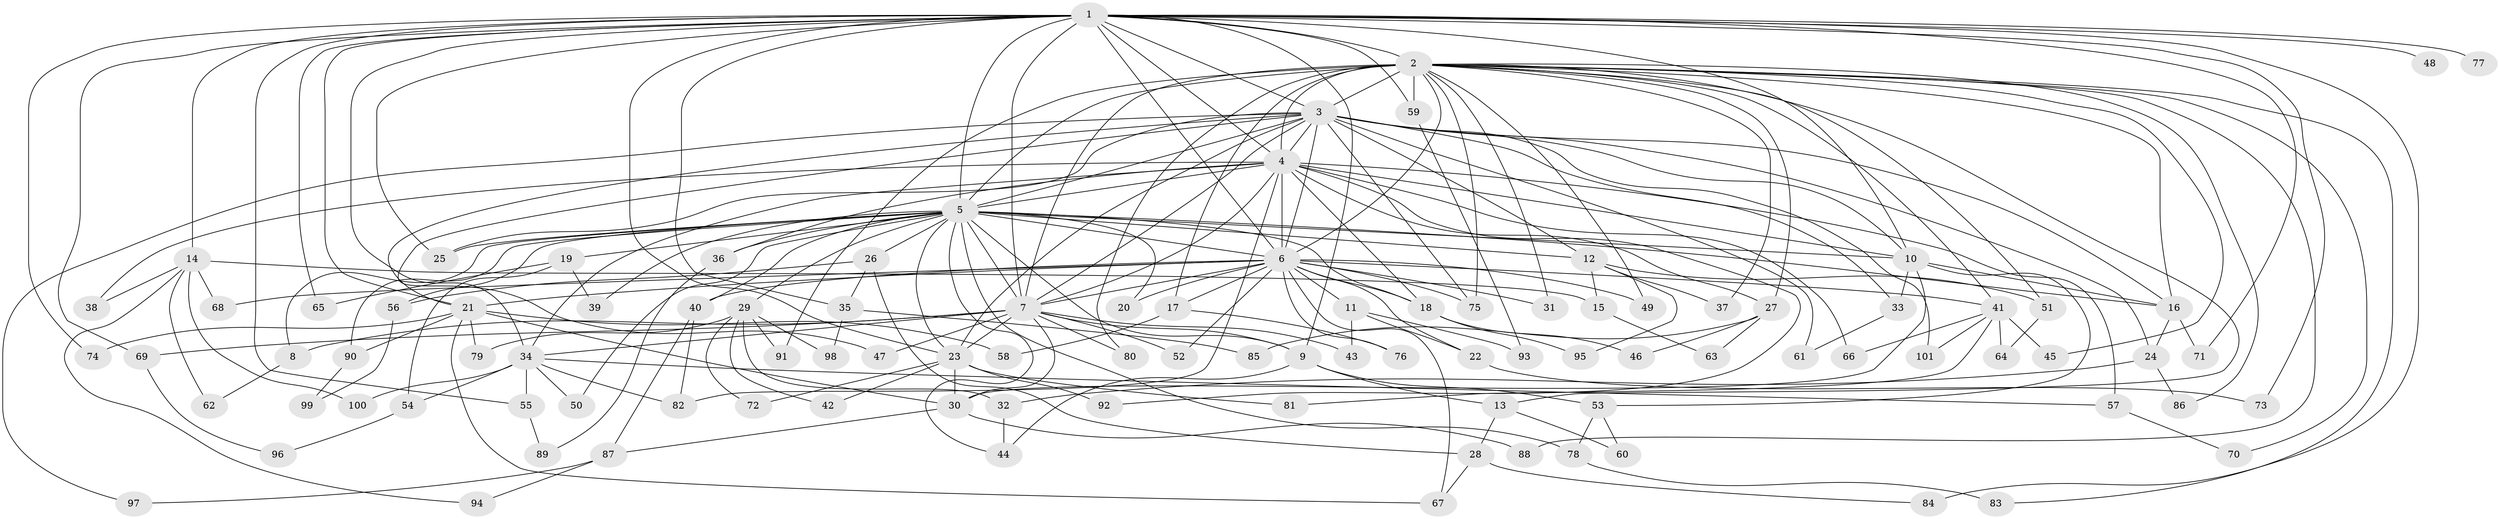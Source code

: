 // original degree distribution, {23: 0.006944444444444444, 16: 0.013888888888888888, 25: 0.006944444444444444, 15: 0.006944444444444444, 29: 0.006944444444444444, 32: 0.006944444444444444, 22: 0.006944444444444444, 24: 0.006944444444444444, 21: 0.006944444444444444, 10: 0.006944444444444444, 3: 0.1875, 4: 0.09722222222222222, 6: 0.027777777777777776, 5: 0.04861111111111111, 2: 0.5208333333333334, 8: 0.034722222222222224, 7: 0.006944444444444444}
// Generated by graph-tools (version 1.1) at 2025/49/03/04/25 22:49:52]
// undirected, 101 vertices, 219 edges
graph export_dot {
  node [color=gray90,style=filled];
  1;
  2;
  3;
  4;
  5;
  6;
  7;
  8;
  9;
  10;
  11;
  12;
  13;
  14;
  15;
  16;
  17;
  18;
  19;
  20;
  21;
  22;
  23;
  24;
  25;
  26;
  27;
  28;
  29;
  30;
  31;
  32;
  33;
  34;
  35;
  36;
  37;
  38;
  39;
  40;
  41;
  42;
  43;
  44;
  45;
  46;
  47;
  48;
  49;
  50;
  51;
  52;
  53;
  54;
  55;
  56;
  57;
  58;
  59;
  60;
  61;
  62;
  63;
  64;
  65;
  66;
  67;
  68;
  69;
  70;
  71;
  72;
  73;
  74;
  75;
  76;
  77;
  78;
  79;
  80;
  81;
  82;
  83;
  84;
  85;
  86;
  87;
  88;
  89;
  90;
  91;
  92;
  93;
  94;
  95;
  96;
  97;
  98;
  99;
  100;
  101;
  1 -- 2 [weight=4.0];
  1 -- 3 [weight=3.0];
  1 -- 4 [weight=4.0];
  1 -- 5 [weight=4.0];
  1 -- 6 [weight=2.0];
  1 -- 7 [weight=2.0];
  1 -- 9 [weight=1.0];
  1 -- 10 [weight=1.0];
  1 -- 14 [weight=2.0];
  1 -- 21 [weight=1.0];
  1 -- 23 [weight=1.0];
  1 -- 25 [weight=1.0];
  1 -- 34 [weight=1.0];
  1 -- 35 [weight=1.0];
  1 -- 48 [weight=2.0];
  1 -- 55 [weight=1.0];
  1 -- 59 [weight=1.0];
  1 -- 65 [weight=1.0];
  1 -- 69 [weight=1.0];
  1 -- 71 [weight=1.0];
  1 -- 73 [weight=1.0];
  1 -- 74 [weight=1.0];
  1 -- 77 [weight=2.0];
  1 -- 84 [weight=1.0];
  2 -- 3 [weight=2.0];
  2 -- 4 [weight=4.0];
  2 -- 5 [weight=3.0];
  2 -- 6 [weight=2.0];
  2 -- 7 [weight=3.0];
  2 -- 13 [weight=1.0];
  2 -- 16 [weight=1.0];
  2 -- 17 [weight=1.0];
  2 -- 27 [weight=1.0];
  2 -- 31 [weight=1.0];
  2 -- 37 [weight=1.0];
  2 -- 41 [weight=1.0];
  2 -- 45 [weight=1.0];
  2 -- 49 [weight=1.0];
  2 -- 51 [weight=1.0];
  2 -- 59 [weight=1.0];
  2 -- 70 [weight=1.0];
  2 -- 75 [weight=1.0];
  2 -- 80 [weight=1.0];
  2 -- 83 [weight=1.0];
  2 -- 86 [weight=1.0];
  2 -- 88 [weight=1.0];
  2 -- 91 [weight=1.0];
  3 -- 4 [weight=2.0];
  3 -- 5 [weight=2.0];
  3 -- 6 [weight=1.0];
  3 -- 7 [weight=1.0];
  3 -- 10 [weight=1.0];
  3 -- 12 [weight=1.0];
  3 -- 16 [weight=2.0];
  3 -- 21 [weight=1.0];
  3 -- 23 [weight=1.0];
  3 -- 24 [weight=1.0];
  3 -- 25 [weight=1.0];
  3 -- 33 [weight=1.0];
  3 -- 47 [weight=1.0];
  3 -- 61 [weight=1.0];
  3 -- 75 [weight=1.0];
  3 -- 97 [weight=1.0];
  3 -- 101 [weight=1.0];
  4 -- 5 [weight=2.0];
  4 -- 6 [weight=3.0];
  4 -- 7 [weight=2.0];
  4 -- 10 [weight=1.0];
  4 -- 18 [weight=1.0];
  4 -- 27 [weight=1.0];
  4 -- 34 [weight=1.0];
  4 -- 36 [weight=1.0];
  4 -- 38 [weight=1.0];
  4 -- 57 [weight=1.0];
  4 -- 66 [weight=1.0];
  4 -- 82 [weight=1.0];
  4 -- 92 [weight=1.0];
  5 -- 6 [weight=5.0];
  5 -- 7 [weight=3.0];
  5 -- 8 [weight=1.0];
  5 -- 9 [weight=1.0];
  5 -- 10 [weight=2.0];
  5 -- 12 [weight=1.0];
  5 -- 16 [weight=1.0];
  5 -- 18 [weight=1.0];
  5 -- 19 [weight=2.0];
  5 -- 20 [weight=1.0];
  5 -- 23 [weight=1.0];
  5 -- 25 [weight=1.0];
  5 -- 26 [weight=3.0];
  5 -- 29 [weight=2.0];
  5 -- 36 [weight=1.0];
  5 -- 39 [weight=1.0];
  5 -- 40 [weight=1.0];
  5 -- 44 [weight=1.0];
  5 -- 50 [weight=1.0];
  5 -- 56 [weight=1.0];
  5 -- 78 [weight=1.0];
  5 -- 90 [weight=1.0];
  6 -- 7 [weight=2.0];
  6 -- 11 [weight=1.0];
  6 -- 17 [weight=1.0];
  6 -- 18 [weight=2.0];
  6 -- 20 [weight=1.0];
  6 -- 21 [weight=1.0];
  6 -- 22 [weight=1.0];
  6 -- 31 [weight=1.0];
  6 -- 40 [weight=1.0];
  6 -- 41 [weight=1.0];
  6 -- 49 [weight=1.0];
  6 -- 52 [weight=1.0];
  6 -- 67 [weight=1.0];
  6 -- 68 [weight=1.0];
  6 -- 75 [weight=1.0];
  6 -- 76 [weight=1.0];
  7 -- 8 [weight=1.0];
  7 -- 9 [weight=1.0];
  7 -- 23 [weight=1.0];
  7 -- 30 [weight=1.0];
  7 -- 34 [weight=1.0];
  7 -- 43 [weight=1.0];
  7 -- 47 [weight=1.0];
  7 -- 52 [weight=1.0];
  7 -- 69 [weight=1.0];
  7 -- 80 [weight=1.0];
  8 -- 62 [weight=1.0];
  9 -- 13 [weight=1.0];
  9 -- 44 [weight=1.0];
  9 -- 53 [weight=1.0];
  10 -- 16 [weight=1.0];
  10 -- 30 [weight=1.0];
  10 -- 33 [weight=1.0];
  10 -- 53 [weight=1.0];
  11 -- 22 [weight=1.0];
  11 -- 43 [weight=1.0];
  11 -- 93 [weight=1.0];
  12 -- 15 [weight=1.0];
  12 -- 37 [weight=1.0];
  12 -- 51 [weight=1.0];
  12 -- 95 [weight=1.0];
  13 -- 28 [weight=1.0];
  13 -- 60 [weight=1.0];
  14 -- 15 [weight=1.0];
  14 -- 38 [weight=1.0];
  14 -- 62 [weight=1.0];
  14 -- 68 [weight=1.0];
  14 -- 94 [weight=1.0];
  14 -- 100 [weight=1.0];
  15 -- 63 [weight=1.0];
  16 -- 24 [weight=1.0];
  16 -- 71 [weight=1.0];
  17 -- 58 [weight=1.0];
  17 -- 76 [weight=1.0];
  18 -- 46 [weight=1.0];
  18 -- 95 [weight=1.0];
  19 -- 39 [weight=1.0];
  19 -- 54 [weight=1.0];
  19 -- 65 [weight=1.0];
  21 -- 30 [weight=1.0];
  21 -- 58 [weight=1.0];
  21 -- 67 [weight=1.0];
  21 -- 74 [weight=1.0];
  21 -- 79 [weight=1.0];
  21 -- 90 [weight=1.0];
  22 -- 73 [weight=1.0];
  23 -- 30 [weight=1.0];
  23 -- 42 [weight=1.0];
  23 -- 72 [weight=1.0];
  23 -- 81 [weight=1.0];
  23 -- 92 [weight=1.0];
  24 -- 32 [weight=1.0];
  24 -- 86 [weight=1.0];
  26 -- 28 [weight=1.0];
  26 -- 35 [weight=1.0];
  26 -- 56 [weight=1.0];
  27 -- 46 [weight=1.0];
  27 -- 63 [weight=1.0];
  27 -- 85 [weight=1.0];
  28 -- 67 [weight=1.0];
  28 -- 84 [weight=1.0];
  29 -- 32 [weight=1.0];
  29 -- 42 [weight=1.0];
  29 -- 72 [weight=1.0];
  29 -- 79 [weight=1.0];
  29 -- 91 [weight=1.0];
  29 -- 98 [weight=1.0];
  30 -- 87 [weight=1.0];
  30 -- 88 [weight=1.0];
  32 -- 44 [weight=1.0];
  33 -- 61 [weight=1.0];
  34 -- 50 [weight=1.0];
  34 -- 54 [weight=1.0];
  34 -- 55 [weight=1.0];
  34 -- 57 [weight=1.0];
  34 -- 82 [weight=1.0];
  34 -- 100 [weight=1.0];
  35 -- 85 [weight=1.0];
  35 -- 98 [weight=1.0];
  36 -- 89 [weight=1.0];
  40 -- 82 [weight=1.0];
  40 -- 87 [weight=1.0];
  41 -- 45 [weight=1.0];
  41 -- 64 [weight=1.0];
  41 -- 66 [weight=1.0];
  41 -- 81 [weight=1.0];
  41 -- 101 [weight=1.0];
  51 -- 64 [weight=1.0];
  53 -- 60 [weight=1.0];
  53 -- 78 [weight=1.0];
  54 -- 96 [weight=1.0];
  55 -- 89 [weight=1.0];
  56 -- 99 [weight=1.0];
  57 -- 70 [weight=1.0];
  59 -- 93 [weight=1.0];
  69 -- 96 [weight=1.0];
  78 -- 83 [weight=1.0];
  87 -- 94 [weight=1.0];
  87 -- 97 [weight=1.0];
  90 -- 99 [weight=1.0];
}
